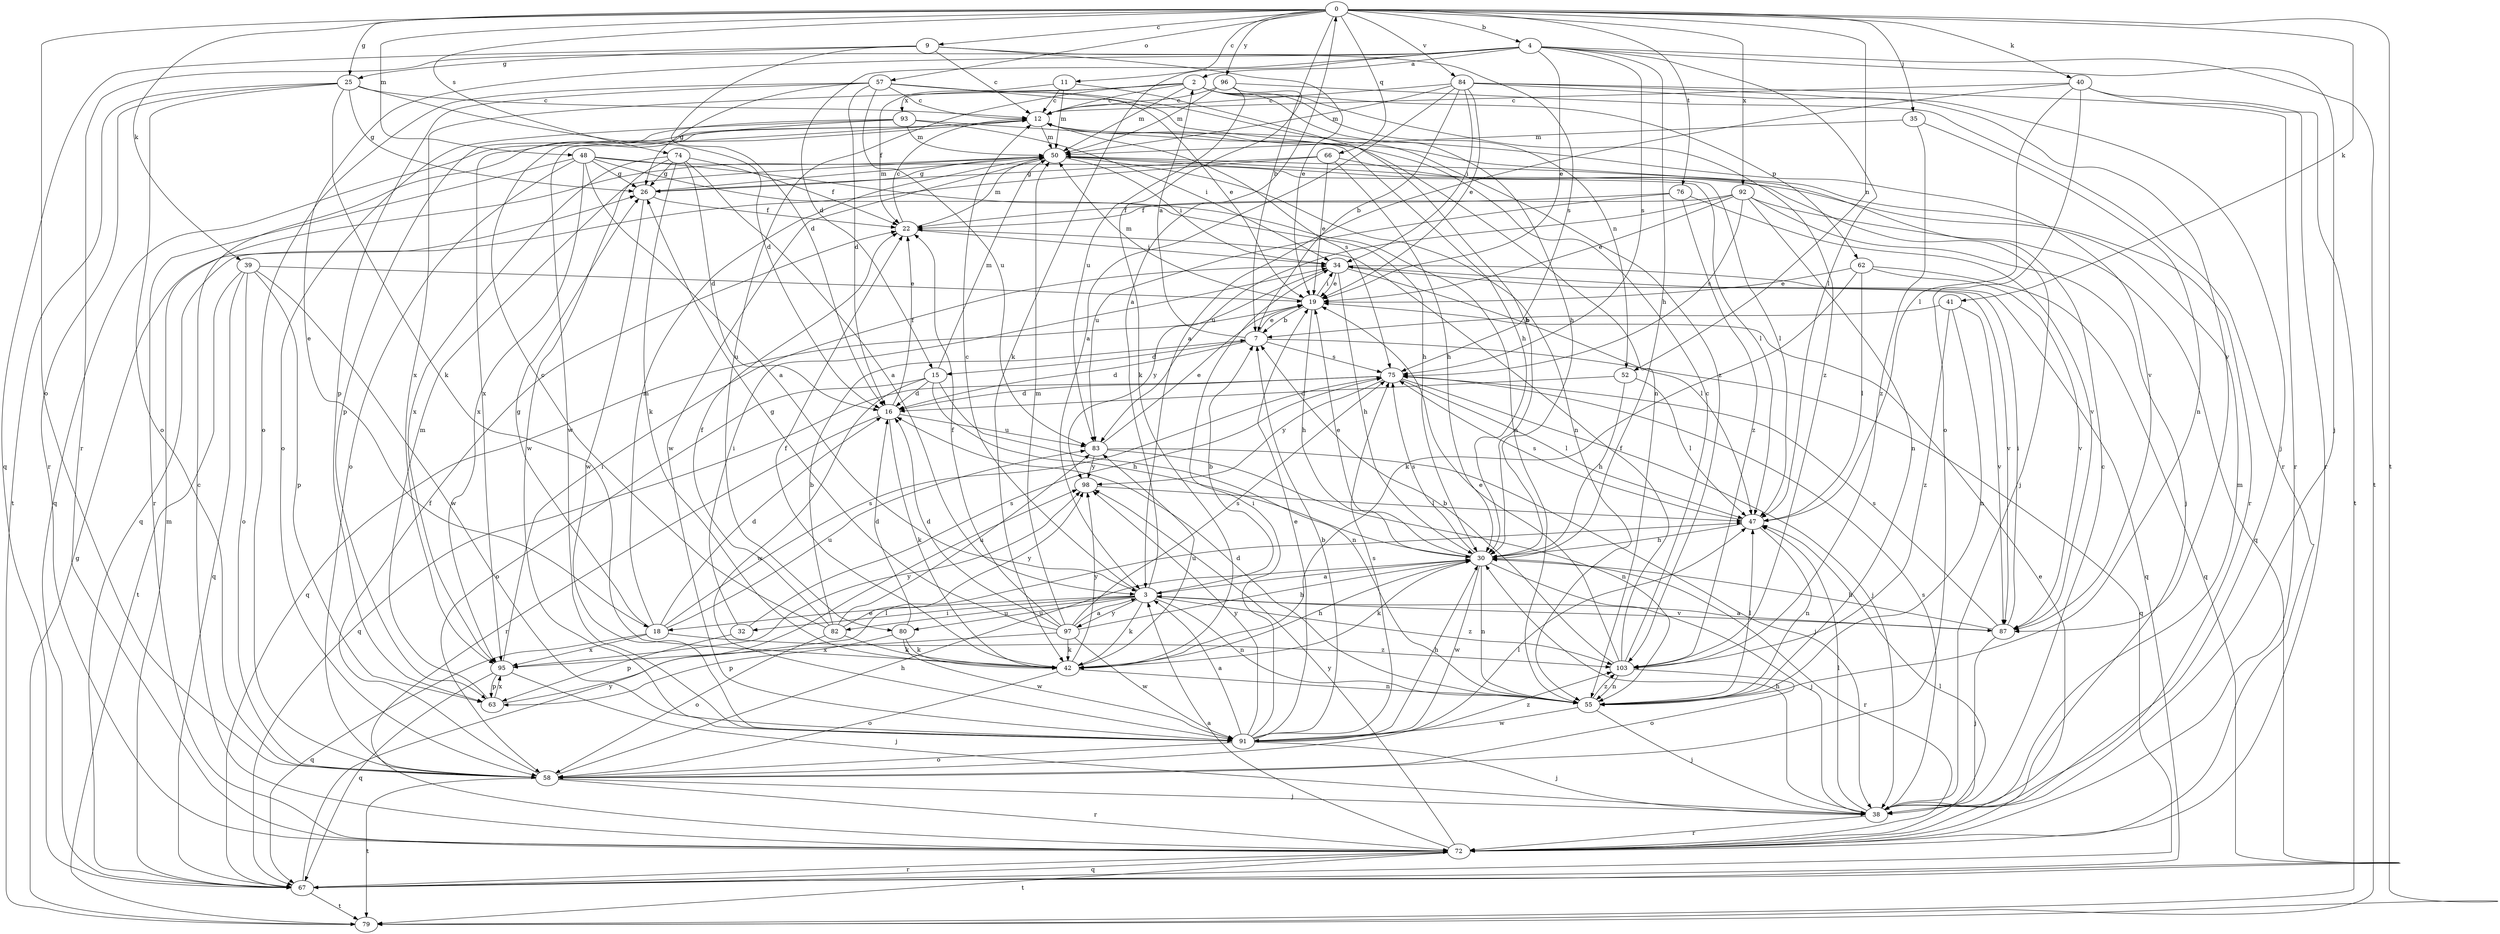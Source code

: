 strict digraph  {
0;
2;
3;
4;
7;
9;
11;
12;
15;
16;
18;
19;
22;
25;
26;
30;
32;
34;
35;
38;
39;
40;
41;
42;
47;
48;
50;
52;
55;
57;
58;
62;
63;
66;
67;
72;
74;
75;
76;
79;
80;
82;
83;
84;
87;
91;
92;
93;
95;
96;
97;
98;
103;
0 -> 4  [label=b];
0 -> 7  [label=b];
0 -> 9  [label=c];
0 -> 11  [label=c];
0 -> 25  [label=g];
0 -> 35  [label=j];
0 -> 39  [label=k];
0 -> 40  [label=k];
0 -> 41  [label=k];
0 -> 48  [label=m];
0 -> 52  [label=n];
0 -> 57  [label=o];
0 -> 58  [label=o];
0 -> 66  [label=q];
0 -> 74  [label=s];
0 -> 76  [label=t];
0 -> 79  [label=t];
0 -> 84  [label=v];
0 -> 92  [label=x];
0 -> 96  [label=y];
2 -> 12  [label=c];
2 -> 30  [label=h];
2 -> 50  [label=m];
2 -> 52  [label=n];
2 -> 62  [label=p];
2 -> 80  [label=u];
2 -> 93  [label=x];
2 -> 95  [label=x];
2 -> 103  [label=z];
3 -> 0  [label=a];
3 -> 7  [label=b];
3 -> 12  [label=c];
3 -> 18  [label=e];
3 -> 32  [label=i];
3 -> 42  [label=k];
3 -> 55  [label=n];
3 -> 80  [label=u];
3 -> 82  [label=u];
3 -> 87  [label=v];
3 -> 97  [label=y];
3 -> 103  [label=z];
4 -> 2  [label=a];
4 -> 15  [label=d];
4 -> 18  [label=e];
4 -> 19  [label=e];
4 -> 30  [label=h];
4 -> 38  [label=j];
4 -> 42  [label=k];
4 -> 47  [label=l];
4 -> 72  [label=r];
4 -> 75  [label=s];
4 -> 79  [label=t];
7 -> 2  [label=a];
7 -> 15  [label=d];
7 -> 16  [label=d];
7 -> 19  [label=e];
7 -> 67  [label=q];
7 -> 75  [label=s];
9 -> 12  [label=c];
9 -> 16  [label=d];
9 -> 19  [label=e];
9 -> 25  [label=g];
9 -> 67  [label=q];
9 -> 75  [label=s];
11 -> 12  [label=c];
11 -> 22  [label=f];
11 -> 30  [label=h];
11 -> 50  [label=m];
12 -> 50  [label=m];
12 -> 67  [label=q];
12 -> 75  [label=s];
12 -> 87  [label=v];
12 -> 91  [label=w];
15 -> 16  [label=d];
15 -> 30  [label=h];
15 -> 50  [label=m];
15 -> 55  [label=n];
15 -> 58  [label=o];
15 -> 91  [label=w];
16 -> 22  [label=f];
16 -> 42  [label=k];
16 -> 72  [label=r];
16 -> 83  [label=u];
18 -> 16  [label=d];
18 -> 26  [label=g];
18 -> 50  [label=m];
18 -> 67  [label=q];
18 -> 75  [label=s];
18 -> 83  [label=u];
18 -> 95  [label=x];
18 -> 103  [label=z];
19 -> 7  [label=b];
19 -> 30  [label=h];
19 -> 34  [label=i];
19 -> 50  [label=m];
19 -> 67  [label=q];
22 -> 12  [label=c];
22 -> 34  [label=i];
22 -> 50  [label=m];
25 -> 12  [label=c];
25 -> 16  [label=d];
25 -> 26  [label=g];
25 -> 42  [label=k];
25 -> 58  [label=o];
25 -> 72  [label=r];
25 -> 79  [label=t];
26 -> 22  [label=f];
26 -> 50  [label=m];
26 -> 91  [label=w];
30 -> 3  [label=a];
30 -> 19  [label=e];
30 -> 38  [label=j];
30 -> 42  [label=k];
30 -> 55  [label=n];
30 -> 72  [label=r];
30 -> 75  [label=s];
30 -> 91  [label=w];
32 -> 34  [label=i];
32 -> 63  [label=p];
32 -> 75  [label=s];
34 -> 19  [label=e];
34 -> 30  [label=h];
34 -> 47  [label=l];
34 -> 67  [label=q];
34 -> 87  [label=v];
34 -> 98  [label=y];
35 -> 50  [label=m];
35 -> 55  [label=n];
35 -> 103  [label=z];
38 -> 12  [label=c];
38 -> 30  [label=h];
38 -> 47  [label=l];
38 -> 50  [label=m];
38 -> 72  [label=r];
38 -> 75  [label=s];
39 -> 19  [label=e];
39 -> 58  [label=o];
39 -> 63  [label=p];
39 -> 67  [label=q];
39 -> 79  [label=t];
39 -> 91  [label=w];
40 -> 3  [label=a];
40 -> 12  [label=c];
40 -> 47  [label=l];
40 -> 58  [label=o];
40 -> 72  [label=r];
40 -> 79  [label=t];
41 -> 7  [label=b];
41 -> 55  [label=n];
41 -> 87  [label=v];
41 -> 103  [label=z];
42 -> 22  [label=f];
42 -> 30  [label=h];
42 -> 55  [label=n];
42 -> 58  [label=o];
42 -> 83  [label=u];
42 -> 98  [label=y];
47 -> 30  [label=h];
47 -> 55  [label=n];
47 -> 75  [label=s];
48 -> 3  [label=a];
48 -> 26  [label=g];
48 -> 30  [label=h];
48 -> 47  [label=l];
48 -> 55  [label=n];
48 -> 58  [label=o];
48 -> 72  [label=r];
48 -> 95  [label=x];
50 -> 26  [label=g];
50 -> 34  [label=i];
50 -> 47  [label=l];
50 -> 55  [label=n];
50 -> 72  [label=r];
50 -> 91  [label=w];
52 -> 16  [label=d];
52 -> 30  [label=h];
52 -> 47  [label=l];
55 -> 16  [label=d];
55 -> 38  [label=j];
55 -> 47  [label=l];
55 -> 91  [label=w];
55 -> 103  [label=z];
57 -> 12  [label=c];
57 -> 16  [label=d];
57 -> 19  [label=e];
57 -> 26  [label=g];
57 -> 55  [label=n];
57 -> 58  [label=o];
57 -> 63  [label=p];
57 -> 83  [label=u];
57 -> 103  [label=z];
58 -> 22  [label=f];
58 -> 30  [label=h];
58 -> 38  [label=j];
58 -> 47  [label=l];
58 -> 72  [label=r];
58 -> 79  [label=t];
62 -> 19  [label=e];
62 -> 42  [label=k];
62 -> 47  [label=l];
62 -> 67  [label=q];
62 -> 87  [label=v];
63 -> 47  [label=l];
63 -> 50  [label=m];
63 -> 95  [label=x];
66 -> 19  [label=e];
66 -> 26  [label=g];
66 -> 30  [label=h];
66 -> 38  [label=j];
66 -> 67  [label=q];
67 -> 50  [label=m];
67 -> 72  [label=r];
67 -> 79  [label=t];
67 -> 98  [label=y];
72 -> 3  [label=a];
72 -> 12  [label=c];
72 -> 19  [label=e];
72 -> 47  [label=l];
72 -> 67  [label=q];
72 -> 79  [label=t];
72 -> 98  [label=y];
74 -> 3  [label=a];
74 -> 16  [label=d];
74 -> 22  [label=f];
74 -> 26  [label=g];
74 -> 42  [label=k];
74 -> 91  [label=w];
74 -> 95  [label=x];
75 -> 16  [label=d];
75 -> 38  [label=j];
75 -> 47  [label=l];
75 -> 67  [label=q];
75 -> 98  [label=y];
76 -> 22  [label=f];
76 -> 83  [label=u];
76 -> 87  [label=v];
76 -> 103  [label=z];
79 -> 26  [label=g];
80 -> 16  [label=d];
80 -> 42  [label=k];
80 -> 63  [label=p];
80 -> 91  [label=w];
82 -> 7  [label=b];
82 -> 12  [label=c];
82 -> 22  [label=f];
82 -> 42  [label=k];
82 -> 58  [label=o];
82 -> 83  [label=u];
82 -> 98  [label=y];
83 -> 19  [label=e];
83 -> 38  [label=j];
83 -> 55  [label=n];
83 -> 98  [label=y];
84 -> 3  [label=a];
84 -> 7  [label=b];
84 -> 12  [label=c];
84 -> 19  [label=e];
84 -> 34  [label=i];
84 -> 38  [label=j];
84 -> 50  [label=m];
84 -> 72  [label=r];
84 -> 87  [label=v];
87 -> 3  [label=a];
87 -> 30  [label=h];
87 -> 34  [label=i];
87 -> 38  [label=j];
87 -> 75  [label=s];
91 -> 3  [label=a];
91 -> 7  [label=b];
91 -> 19  [label=e];
91 -> 30  [label=h];
91 -> 34  [label=i];
91 -> 38  [label=j];
91 -> 58  [label=o];
91 -> 75  [label=s];
91 -> 98  [label=y];
91 -> 103  [label=z];
92 -> 19  [label=e];
92 -> 22  [label=f];
92 -> 38  [label=j];
92 -> 55  [label=n];
92 -> 67  [label=q];
92 -> 75  [label=s];
92 -> 83  [label=u];
93 -> 30  [label=h];
93 -> 34  [label=i];
93 -> 50  [label=m];
93 -> 58  [label=o];
93 -> 63  [label=p];
93 -> 95  [label=x];
95 -> 34  [label=i];
95 -> 38  [label=j];
95 -> 63  [label=p];
95 -> 67  [label=q];
95 -> 98  [label=y];
96 -> 12  [label=c];
96 -> 42  [label=k];
96 -> 50  [label=m];
96 -> 72  [label=r];
96 -> 83  [label=u];
97 -> 3  [label=a];
97 -> 16  [label=d];
97 -> 22  [label=f];
97 -> 26  [label=g];
97 -> 30  [label=h];
97 -> 42  [label=k];
97 -> 50  [label=m];
97 -> 75  [label=s];
97 -> 91  [label=w];
97 -> 95  [label=x];
98 -> 47  [label=l];
103 -> 7  [label=b];
103 -> 12  [label=c];
103 -> 19  [label=e];
103 -> 22  [label=f];
103 -> 55  [label=n];
103 -> 58  [label=o];
}
